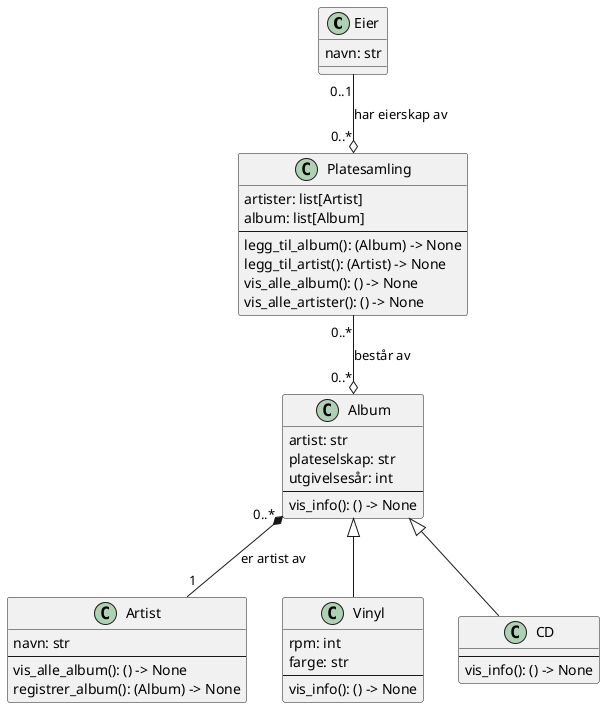 @startuml

class Eier {
    navn: str
}

class Platesamling {
    artister: list[Artist]
    album: list[Album]
    --
    legg_til_album(): (Album) -> None
    legg_til_artist(): (Artist) -> None
    vis_alle_album(): () -> None
    vis_alle_artister(): () -> None
}

class Artist {
    navn: str
    --
    vis_alle_album(): () -> None
    registrer_album(): (Album) -> None
}

class Album {
    artist: str
    plateselskap: str
    utgivelsesår: int
    --
    vis_info(): () -> None
}

class Vinyl extends Album {
    rpm: int
    farge: str
    --
    vis_info(): () -> None
}

class CD extends Album {
    --
    vis_info(): () -> None
}

Eier "0..1" --o "0..*" Platesamling : har eierskap av
Platesamling "0..*" --o "0..*" Album : "består av"

Album "0..*" *-- "1" Artist : er artist av
@enduml